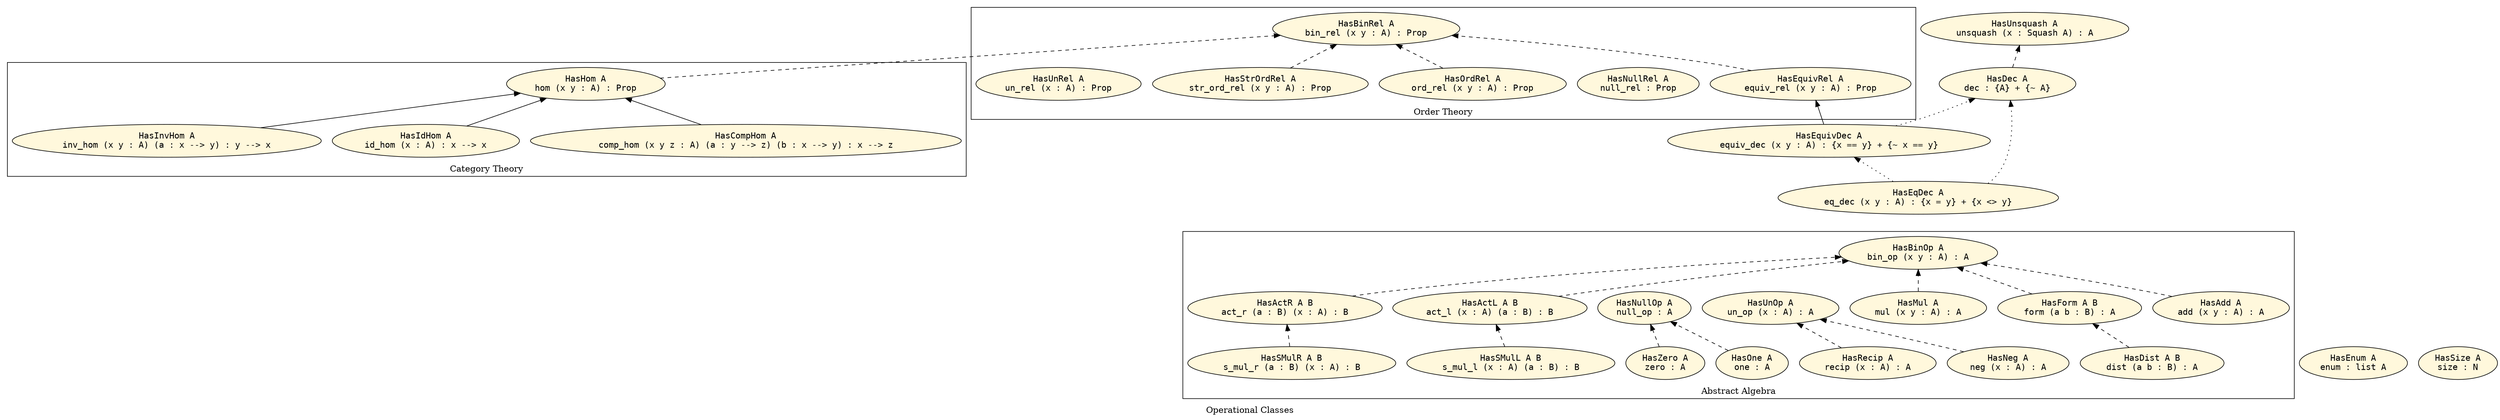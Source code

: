 digraph Has {
  label = "Operational Classes"
  rankdir = BT

  node [fontname = monospace, style = filled, fillcolor = cornsilk]

  HasDec [label = "\N A\ndec : {A} + {~ A}"]
  HasEnum [label = "\N A\nenum : list A"]
  HasEqDec [label = "\N A\neq_dec (x y : A) : {x = y} + {x <> y}"]
  HasEquivDec [label = "\N A\nequiv_dec (x y : A) : {x == y} + {~ x == y}"]
  HasSize [label = "\N A\nsize : N"]
  HasUnsquash [label = "\N A\nunsquash (x : Squash A) : A"]

  subgraph cluster_order_theory_classes {
    label = "Order Theory"

    HasBinRel [label = "\N A\nbin_rel (x y : A) : Prop"]
    HasEquivRel [label = "\N A\nequiv_rel (x y : A) : Prop"]
    HasNullRel [label = "\N A\nnull_rel : Prop"]
    HasOrdRel [label = "\N A\nord_rel (x y : A) : Prop"]
    HasStrOrdRel [label = "\N A\nstr_ord_rel (x y : A) : Prop"]
    HasUnRel [label = "\N A\nun_rel (x : A) : Prop"]
  }

  subgraph cluster_abstract_algebra_classes {
    label = "Abstract Algebra"

    HasActL [label = "\N A B\nact_l (x : A) (a : B) : B"]
    HasActR [label = "\N A B\nact_r (a : B) (x : A) : B"]
    HasAdd [label = "\N A\nadd (x y : A) : A"]
    HasBinOp [label = "\N A\nbin_op (x y : A) : A"]
    HasDist [label = "\N A B\ndist (a b : B) : A"]
    HasForm [label = "\N A B\nform (a b : B) : A"]
    HasMul [label = "\N A\nmul (x y : A) : A"]
    HasNeg [label = "\N A\nneg (x : A) : A"]
    HasNullOp [label = "\N A\nnull_op : A"]
    HasOne [label = "\N A\none : A"]
    HasRecip [label = "\N A\nrecip (x : A) : A"]
    HasSMulL [label = "\N A B\ns_mul_l (x : A) (a : B) : B"]
    HasSMulR [label = "\N A B\ns_mul_r (a : B) (x : A) : B"]
    HasUnOp [label = "\N A\nun_op (x : A) : A"]
    HasZero [label = "\N A\nzero : A"]
  }

  subgraph cluster_category_theory_classes {
    label = "Category Theory"

    HasCompHom [label = "\N A\ncomp_hom (x y z : A) (a : y --> z) (b : x --> y) : x --> z"]
    HasHom [label = "\N A\nhom (x y : A) : Prop"]
    HasIdHom [label = "\N A\nid_hom (x : A) : x --> x"]
    HasInvHom [label = "\N A\ninv_hom (x y : A) (a : x --> y) : y --> x"]
  }

  node [style = dashed]

  // Constraints

  edge [style = solid]

  HasCompHom -> HasHom
  HasEquivDec -> HasEquivRel
  HasIdHom -> HasHom
  HasInvHom -> HasHom

  // Subclasses

  edge [style = dashed]

  HasActL -> HasBinOp
  HasActR -> HasBinOp
  HasAdd -> HasBinOp
  HasDec -> HasUnsquash
  HasDist -> HasForm
  HasEquivRel -> HasBinRel
  HasForm -> HasBinOp
  HasHom -> HasBinRel
  HasMul -> HasBinOp
  HasNeg -> HasUnOp
  HasOne -> HasNullOp
  HasOrdRel -> HasBinRel
  HasRecip -> HasUnOp
  HasSMulL -> HasActL
  HasSMulR -> HasActR
  HasStrOrdRel -> HasBinRel
  HasZero -> HasNullOp

  // Specializations

  edge [style = dotted]

  HasEqDec -> HasDec
  HasEqDec -> HasEquivDec
  HasEquivDec -> HasDec

  HasBinOp -> HasEqDec [style = invis]
}
